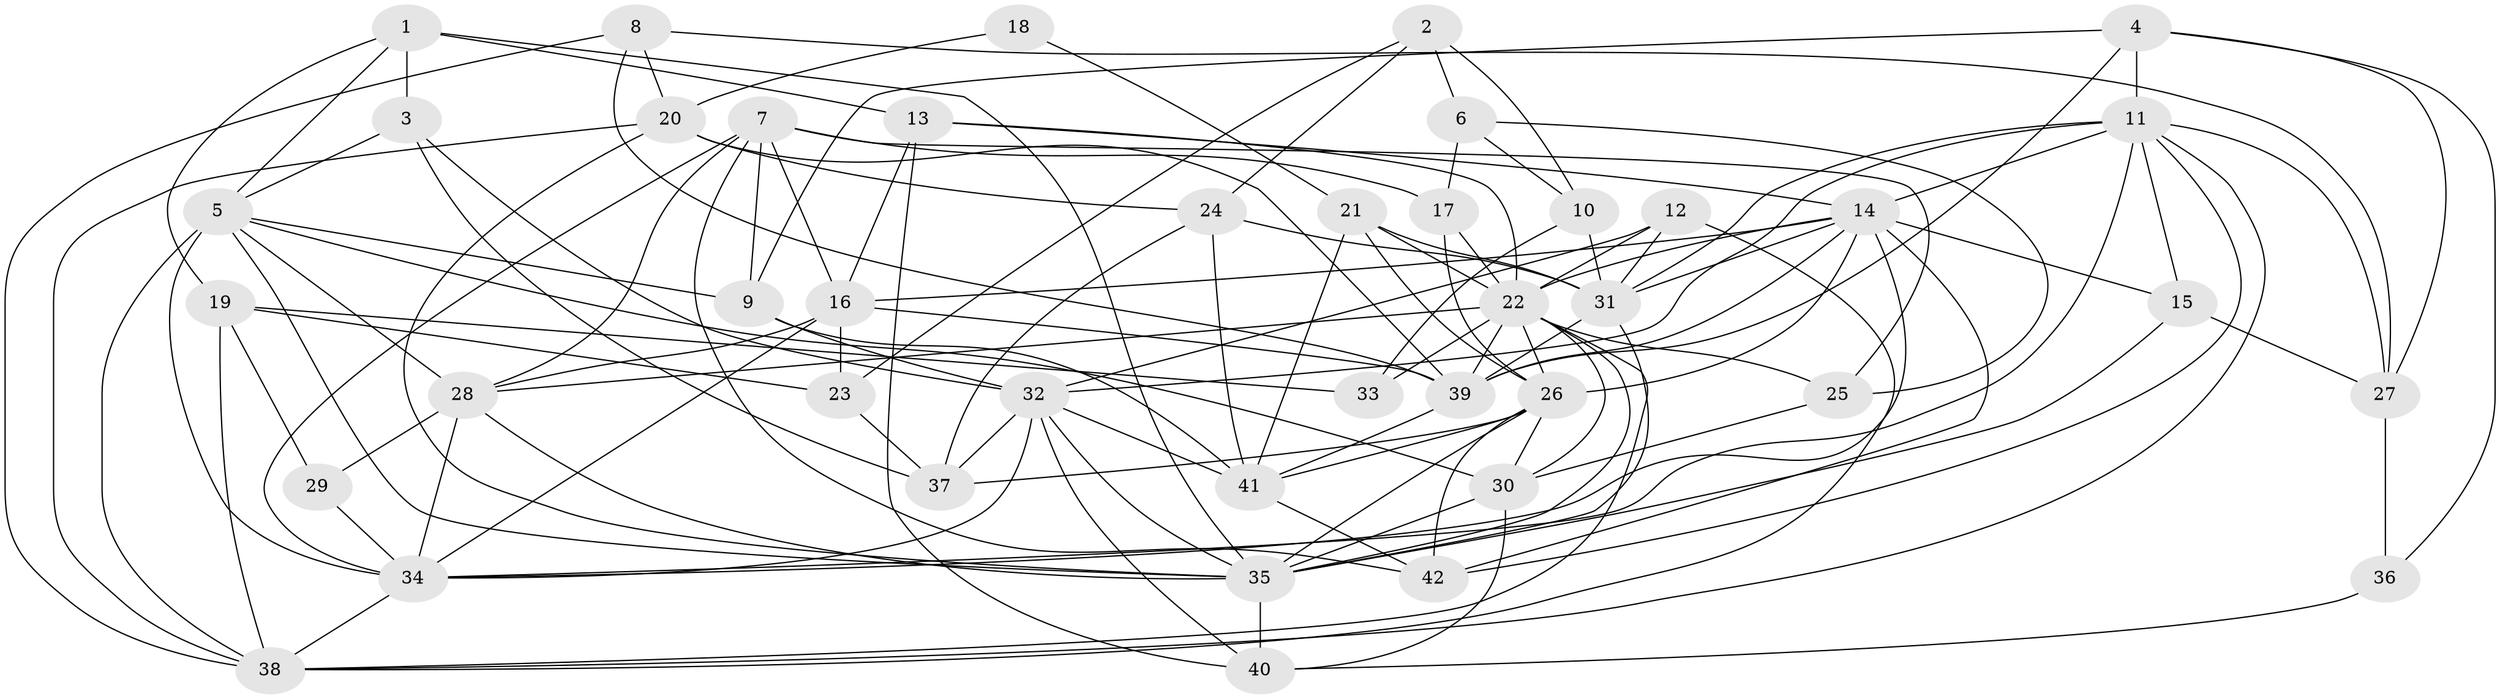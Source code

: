 // original degree distribution, {7: 0.02912621359223301, 4: 0.30097087378640774, 2: 0.1941747572815534, 5: 0.1553398058252427, 3: 0.18446601941747573, 6: 0.11650485436893204, 10: 0.009708737864077669, 8: 0.009708737864077669}
// Generated by graph-tools (version 1.1) at 2025/37/03/04/25 23:37:00]
// undirected, 42 vertices, 124 edges
graph export_dot {
  node [color=gray90,style=filled];
  1;
  2;
  3;
  4;
  5;
  6;
  7;
  8;
  9;
  10;
  11;
  12;
  13;
  14;
  15;
  16;
  17;
  18;
  19;
  20;
  21;
  22;
  23;
  24;
  25;
  26;
  27;
  28;
  29;
  30;
  31;
  32;
  33;
  34;
  35;
  36;
  37;
  38;
  39;
  40;
  41;
  42;
  1 -- 3 [weight=1.0];
  1 -- 5 [weight=2.0];
  1 -- 13 [weight=1.0];
  1 -- 19 [weight=1.0];
  1 -- 35 [weight=2.0];
  2 -- 6 [weight=1.0];
  2 -- 10 [weight=1.0];
  2 -- 23 [weight=1.0];
  2 -- 24 [weight=1.0];
  3 -- 5 [weight=1.0];
  3 -- 32 [weight=1.0];
  3 -- 37 [weight=1.0];
  4 -- 9 [weight=1.0];
  4 -- 11 [weight=1.0];
  4 -- 27 [weight=1.0];
  4 -- 36 [weight=1.0];
  4 -- 39 [weight=1.0];
  5 -- 9 [weight=1.0];
  5 -- 28 [weight=1.0];
  5 -- 30 [weight=1.0];
  5 -- 34 [weight=2.0];
  5 -- 35 [weight=1.0];
  5 -- 38 [weight=2.0];
  6 -- 10 [weight=1.0];
  6 -- 17 [weight=1.0];
  6 -- 25 [weight=1.0];
  7 -- 9 [weight=1.0];
  7 -- 16 [weight=1.0];
  7 -- 17 [weight=1.0];
  7 -- 25 [weight=1.0];
  7 -- 28 [weight=1.0];
  7 -- 34 [weight=1.0];
  7 -- 42 [weight=1.0];
  8 -- 20 [weight=1.0];
  8 -- 27 [weight=1.0];
  8 -- 38 [weight=1.0];
  8 -- 39 [weight=1.0];
  9 -- 32 [weight=1.0];
  9 -- 41 [weight=1.0];
  10 -- 31 [weight=1.0];
  10 -- 33 [weight=1.0];
  11 -- 14 [weight=1.0];
  11 -- 15 [weight=1.0];
  11 -- 27 [weight=1.0];
  11 -- 31 [weight=1.0];
  11 -- 32 [weight=1.0];
  11 -- 34 [weight=1.0];
  11 -- 38 [weight=1.0];
  11 -- 42 [weight=1.0];
  12 -- 22 [weight=2.0];
  12 -- 31 [weight=1.0];
  12 -- 32 [weight=1.0];
  12 -- 38 [weight=1.0];
  13 -- 14 [weight=1.0];
  13 -- 16 [weight=1.0];
  13 -- 22 [weight=1.0];
  13 -- 40 [weight=1.0];
  14 -- 15 [weight=1.0];
  14 -- 16 [weight=1.0];
  14 -- 22 [weight=1.0];
  14 -- 26 [weight=1.0];
  14 -- 31 [weight=3.0];
  14 -- 34 [weight=1.0];
  14 -- 39 [weight=2.0];
  14 -- 42 [weight=1.0];
  15 -- 27 [weight=1.0];
  15 -- 35 [weight=1.0];
  16 -- 23 [weight=1.0];
  16 -- 28 [weight=1.0];
  16 -- 34 [weight=1.0];
  16 -- 39 [weight=1.0];
  17 -- 22 [weight=2.0];
  17 -- 26 [weight=1.0];
  18 -- 20 [weight=1.0];
  18 -- 21 [weight=1.0];
  19 -- 23 [weight=1.0];
  19 -- 29 [weight=1.0];
  19 -- 33 [weight=1.0];
  19 -- 38 [weight=2.0];
  20 -- 24 [weight=1.0];
  20 -- 35 [weight=1.0];
  20 -- 38 [weight=1.0];
  20 -- 39 [weight=1.0];
  21 -- 22 [weight=1.0];
  21 -- 26 [weight=1.0];
  21 -- 31 [weight=1.0];
  21 -- 41 [weight=1.0];
  22 -- 25 [weight=1.0];
  22 -- 26 [weight=1.0];
  22 -- 28 [weight=1.0];
  22 -- 30 [weight=1.0];
  22 -- 33 [weight=1.0];
  22 -- 35 [weight=1.0];
  22 -- 38 [weight=3.0];
  22 -- 39 [weight=1.0];
  23 -- 37 [weight=1.0];
  24 -- 31 [weight=3.0];
  24 -- 37 [weight=1.0];
  24 -- 41 [weight=1.0];
  25 -- 30 [weight=1.0];
  26 -- 30 [weight=1.0];
  26 -- 35 [weight=1.0];
  26 -- 37 [weight=1.0];
  26 -- 41 [weight=1.0];
  26 -- 42 [weight=1.0];
  27 -- 36 [weight=1.0];
  28 -- 29 [weight=2.0];
  28 -- 34 [weight=1.0];
  28 -- 35 [weight=1.0];
  29 -- 34 [weight=1.0];
  30 -- 35 [weight=1.0];
  30 -- 40 [weight=1.0];
  31 -- 35 [weight=1.0];
  31 -- 39 [weight=1.0];
  32 -- 34 [weight=1.0];
  32 -- 35 [weight=1.0];
  32 -- 37 [weight=1.0];
  32 -- 40 [weight=1.0];
  32 -- 41 [weight=1.0];
  34 -- 38 [weight=1.0];
  35 -- 40 [weight=2.0];
  36 -- 40 [weight=2.0];
  39 -- 41 [weight=1.0];
  41 -- 42 [weight=1.0];
}
